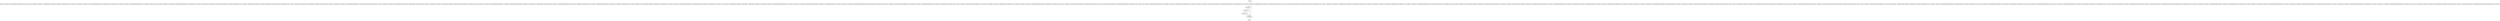 digraph wakeupAfterWrite {
node [shape=record];
entry [label="entry - []"];
exit [label="exit - []"];
930319806 [label="930319806 - []"];
1303208545 [label="1303208545 - []"];
2006679209 [label="2006679209 - []"];
63388004 [label="63388004 - [(DUPLICATES && CHECKPOINTER_BYTES_INTERVAL && ENV_IS_LOCKING && MAX_MEMORY), (!DUPLICATES && !CHECKPOINTER_BYTES_INTERVAL && SEQUENTIAL && MAX_MEMORY && ENV_IS_LOCKING), (!CACHE_MODE && !DUPLICATES && !CHECKPOINTER_BYTES_INTERVAL && ENV_SHARED_CACHE && MAX_MEMORY && ENV_IS_LOCKING), (!DUPLICATES && !CHECKPOINTER_BYTES_INTERVAL && MAX_MEMORY && CACHE_MODE && ENV_IS_LOCKING), (!DUPLICATES && !MAX_MEMORY && CHECKPOINTER_BYTES_INTERVAL && CACHE_MODE && ENV_IS_LOCKING), (!CACHE_MODE && !DUPLICATES && !CHECKPOINTER_BYTES_INTERVAL && SEQUENTIAL && MAX_MEMORY && ENV_IS_LOCKING), (!CHECKPOINTER_BYTES_INTERVAL && DUPLICATES && SEQUENTIAL && ENV_SHARED_CACHE && MAX_MEMORY && ENV_IS_LOCKING), (!CACHE_MODE && !DUPLICATES && CHECKPOINTER_BYTES_INTERVAL && MAX_MEMORY && ENV_IS_LOCKING), (!CACHE_MODE && !DUPLICATES && !CHECKPOINTER_BYTES_INTERVAL && !MAX_MEMORY && ENV_SHARED_CACHE && ENV_IS_LOCKING), (!DUPLICATES && SEQUENTIAL && CHECKPOINTER_BYTES_INTERVAL && ENV_SHARED_CACHE && MAX_MEMORY && ENV_IS_LOCKING), (!CACHE_MODE && !DUPLICATES && !MAX_MEMORY && SEQUENTIAL && CHECKPOINTER_BYTES_INTERVAL && ENV_SHARED_CACHE && ENV_IS_LOCKING), (ENV_IS_LOCKING && CHECKPOINTER_BYTES_INTERVAL && MAX_MEMORY), (!CHECKPOINTER_BYTES_INTERVAL && DUPLICATES && !SEQUENTIAL && ENV_SHARED_CACHE && MAX_MEMORY && ENV_IS_LOCKING), (!CHECKPOINTER_BYTES_INTERVAL && DUPLICATES && !SEQUENTIAL && MAX_MEMORY && ENV_IS_LOCKING), (!CHECKPOINTER_BYTES_INTERVAL && DUPLICATES && !MAX_MEMORY && !SEQUENTIAL && ENV_IS_LOCKING), (DUPLICATES && CHECKPOINTER_BYTES_INTERVAL && !SEQUENTIAL && MAX_MEMORY && ENV_IS_LOCKING), (!DUPLICATES && !CHECKPOINTER_BYTES_INTERVAL && ENV_SHARED_CACHE && MAX_MEMORY && CACHE_MODE && ENV_IS_LOCKING), (ENV_IS_LOCKING && !CHECKPOINTER_BYTES_INTERVAL && !MAX_MEMORY), (!CACHE_MODE && !DUPLICATES && !MAX_MEMORY && SEQUENTIAL && CHECKPOINTER_BYTES_INTERVAL && ENV_IS_LOCKING), (DUPLICATES && !MAX_MEMORY && CHECKPOINTER_BYTES_INTERVAL && !SEQUENTIAL && ENV_SHARED_CACHE && ENV_IS_LOCKING), (!DUPLICATES && !MAX_MEMORY && CHECKPOINTER_BYTES_INTERVAL && ENV_SHARED_CACHE && CACHE_MODE && ENV_IS_LOCKING), (DUPLICATES && !CHECKPOINTER_BYTES_INTERVAL && ENV_IS_LOCKING && !MAX_MEMORY), (!CHECKPOINTER_BYTES_INTERVAL && DUPLICATES && !MAX_MEMORY && SEQUENTIAL && ENV_IS_LOCKING), (!DUPLICATES && !CHECKPOINTER_BYTES_INTERVAL && ENV_IS_LOCKING && !MAX_MEMORY), (DUPLICATES && !CHECKPOINTER_BYTES_INTERVAL && ENV_IS_LOCKING && MAX_MEMORY), (!DUPLICATES && !CHECKPOINTER_BYTES_INTERVAL && !MAX_MEMORY && SEQUENTIAL && ENV_IS_LOCKING), (!DUPLICATES && !CHECKPOINTER_BYTES_INTERVAL && !MAX_MEMORY && CACHE_MODE && ENV_IS_LOCKING), (DUPLICATES && !MAX_MEMORY && CHECKPOINTER_BYTES_INTERVAL && !SEQUENTIAL && ENV_IS_LOCKING), (ENV_IS_LOCKING && CHECKPOINTER_BYTES_INTERVAL && !MAX_MEMORY), (!DUPLICATES && CHECKPOINTER_BYTES_INTERVAL && ENV_IS_LOCKING && !MAX_MEMORY), (DUPLICATES && !MAX_MEMORY && SEQUENTIAL && CHECKPOINTER_BYTES_INTERVAL && ENV_SHARED_CACHE && ENV_IS_LOCKING), (!DUPLICATES && CHECKPOINTER_BYTES_INTERVAL && MAX_MEMORY && CACHE_MODE && ENV_IS_LOCKING), (DUPLICATES && SEQUENTIAL && CHECKPOINTER_BYTES_INTERVAL && MAX_MEMORY && ENV_IS_LOCKING), (!CACHE_MODE && !DUPLICATES && !CHECKPOINTER_BYTES_INTERVAL && !MAX_MEMORY && SEQUENTIAL && ENV_IS_LOCKING), (!CACHE_MODE && !DUPLICATES && !MAX_MEMORY && CHECKPOINTER_BYTES_INTERVAL && ENV_IS_LOCKING), (!DUPLICATES && !CHECKPOINTER_BYTES_INTERVAL && !MAX_MEMORY && SEQUENTIAL && ENV_SHARED_CACHE && ENV_IS_LOCKING), (DUPLICATES && CHECKPOINTER_BYTES_INTERVAL && !SEQUENTIAL && ENV_SHARED_CACHE && MAX_MEMORY && ENV_IS_LOCKING), (!DUPLICATES && !CHECKPOINTER_BYTES_INTERVAL && SEQUENTIAL && ENV_SHARED_CACHE && MAX_MEMORY && ENV_IS_LOCKING), (!CHECKPOINTER_BYTES_INTERVAL && DUPLICATES && !MAX_MEMORY && SEQUENTIAL && ENV_SHARED_CACHE && ENV_IS_LOCKING), (!DUPLICATES && CHECKPOINTER_BYTES_INTERVAL && ENV_IS_LOCKING && MAX_MEMORY), (!CACHE_MODE && !DUPLICATES && !MAX_MEMORY && CHECKPOINTER_BYTES_INTERVAL && ENV_SHARED_CACHE && ENV_IS_LOCKING), (!CACHE_MODE && !DUPLICATES && !CHECKPOINTER_BYTES_INTERVAL && !MAX_MEMORY && SEQUENTIAL && ENV_SHARED_CACHE && ENV_IS_LOCKING), (!CACHE_MODE && !DUPLICATES && SEQUENTIAL && CHECKPOINTER_BYTES_INTERVAL && ENV_SHARED_CACHE && MAX_MEMORY && ENV_IS_LOCKING), (ENV_IS_LOCKING && !CHECKPOINTER_BYTES_INTERVAL && MAX_MEMORY), (!DUPLICATES && !MAX_MEMORY && SEQUENTIAL && CHECKPOINTER_BYTES_INTERVAL && ENV_SHARED_CACHE && ENV_IS_LOCKING), (!DUPLICATES && !CHECKPOINTER_BYTES_INTERVAL && ENV_IS_LOCKING && MAX_MEMORY), (!CHECKPOINTER_BYTES_INTERVAL && DUPLICATES && SEQUENTIAL && MAX_MEMORY && ENV_IS_LOCKING), (!DUPLICATES && CHECKPOINTER_BYTES_INTERVAL && ENV_SHARED_CACHE && MAX_MEMORY && CACHE_MODE && ENV_IS_LOCKING), (!DUPLICATES && !CHECKPOINTER_BYTES_INTERVAL && !MAX_MEMORY && ENV_SHARED_CACHE && CACHE_MODE && ENV_IS_LOCKING), (DUPLICATES && CHECKPOINTER_BYTES_INTERVAL && ENV_IS_LOCKING && !MAX_MEMORY), (!CHECKPOINTER_BYTES_INTERVAL && DUPLICATES && !MAX_MEMORY && !SEQUENTIAL && ENV_SHARED_CACHE && ENV_IS_LOCKING), (DUPLICATES && !MAX_MEMORY && SEQUENTIAL && CHECKPOINTER_BYTES_INTERVAL && ENV_IS_LOCKING), (DUPLICATES && SEQUENTIAL && CHECKPOINTER_BYTES_INTERVAL && ENV_SHARED_CACHE && MAX_MEMORY && ENV_IS_LOCKING), (!CACHE_MODE && !DUPLICATES && !CHECKPOINTER_BYTES_INTERVAL && SEQUENTIAL && ENV_SHARED_CACHE && MAX_MEMORY && ENV_IS_LOCKING), (!DUPLICATES && !MAX_MEMORY && SEQUENTIAL && CHECKPOINTER_BYTES_INTERVAL && ENV_IS_LOCKING), (!CACHE_MODE && !DUPLICATES && CHECKPOINTER_BYTES_INTERVAL && ENV_SHARED_CACHE && MAX_MEMORY && ENV_IS_LOCKING), (!CACHE_MODE && !DUPLICATES && !CHECKPOINTER_BYTES_INTERVAL && !MAX_MEMORY && ENV_IS_LOCKING), (!CACHE_MODE && !DUPLICATES && !CHECKPOINTER_BYTES_INTERVAL && MAX_MEMORY && ENV_IS_LOCKING), (!CACHE_MODE && !DUPLICATES && SEQUENTIAL && CHECKPOINTER_BYTES_INTERVAL && MAX_MEMORY && ENV_IS_LOCKING), (!DUPLICATES && SEQUENTIAL && CHECKPOINTER_BYTES_INTERVAL && MAX_MEMORY && ENV_IS_LOCKING)]"];
1711019396 [label="1711019396 - []"];
entry;
exit;
entry -> 63388004;
930319806 -> 1303208545;
930319806 -> 1711019396;
1303208545 -> 2006679209;
1303208545 -> 1711019396;
2006679209 -> 1711019396;
63388004 -> 930319806;
63388004 -> 1711019396;
1711019396 -> exit;
}

